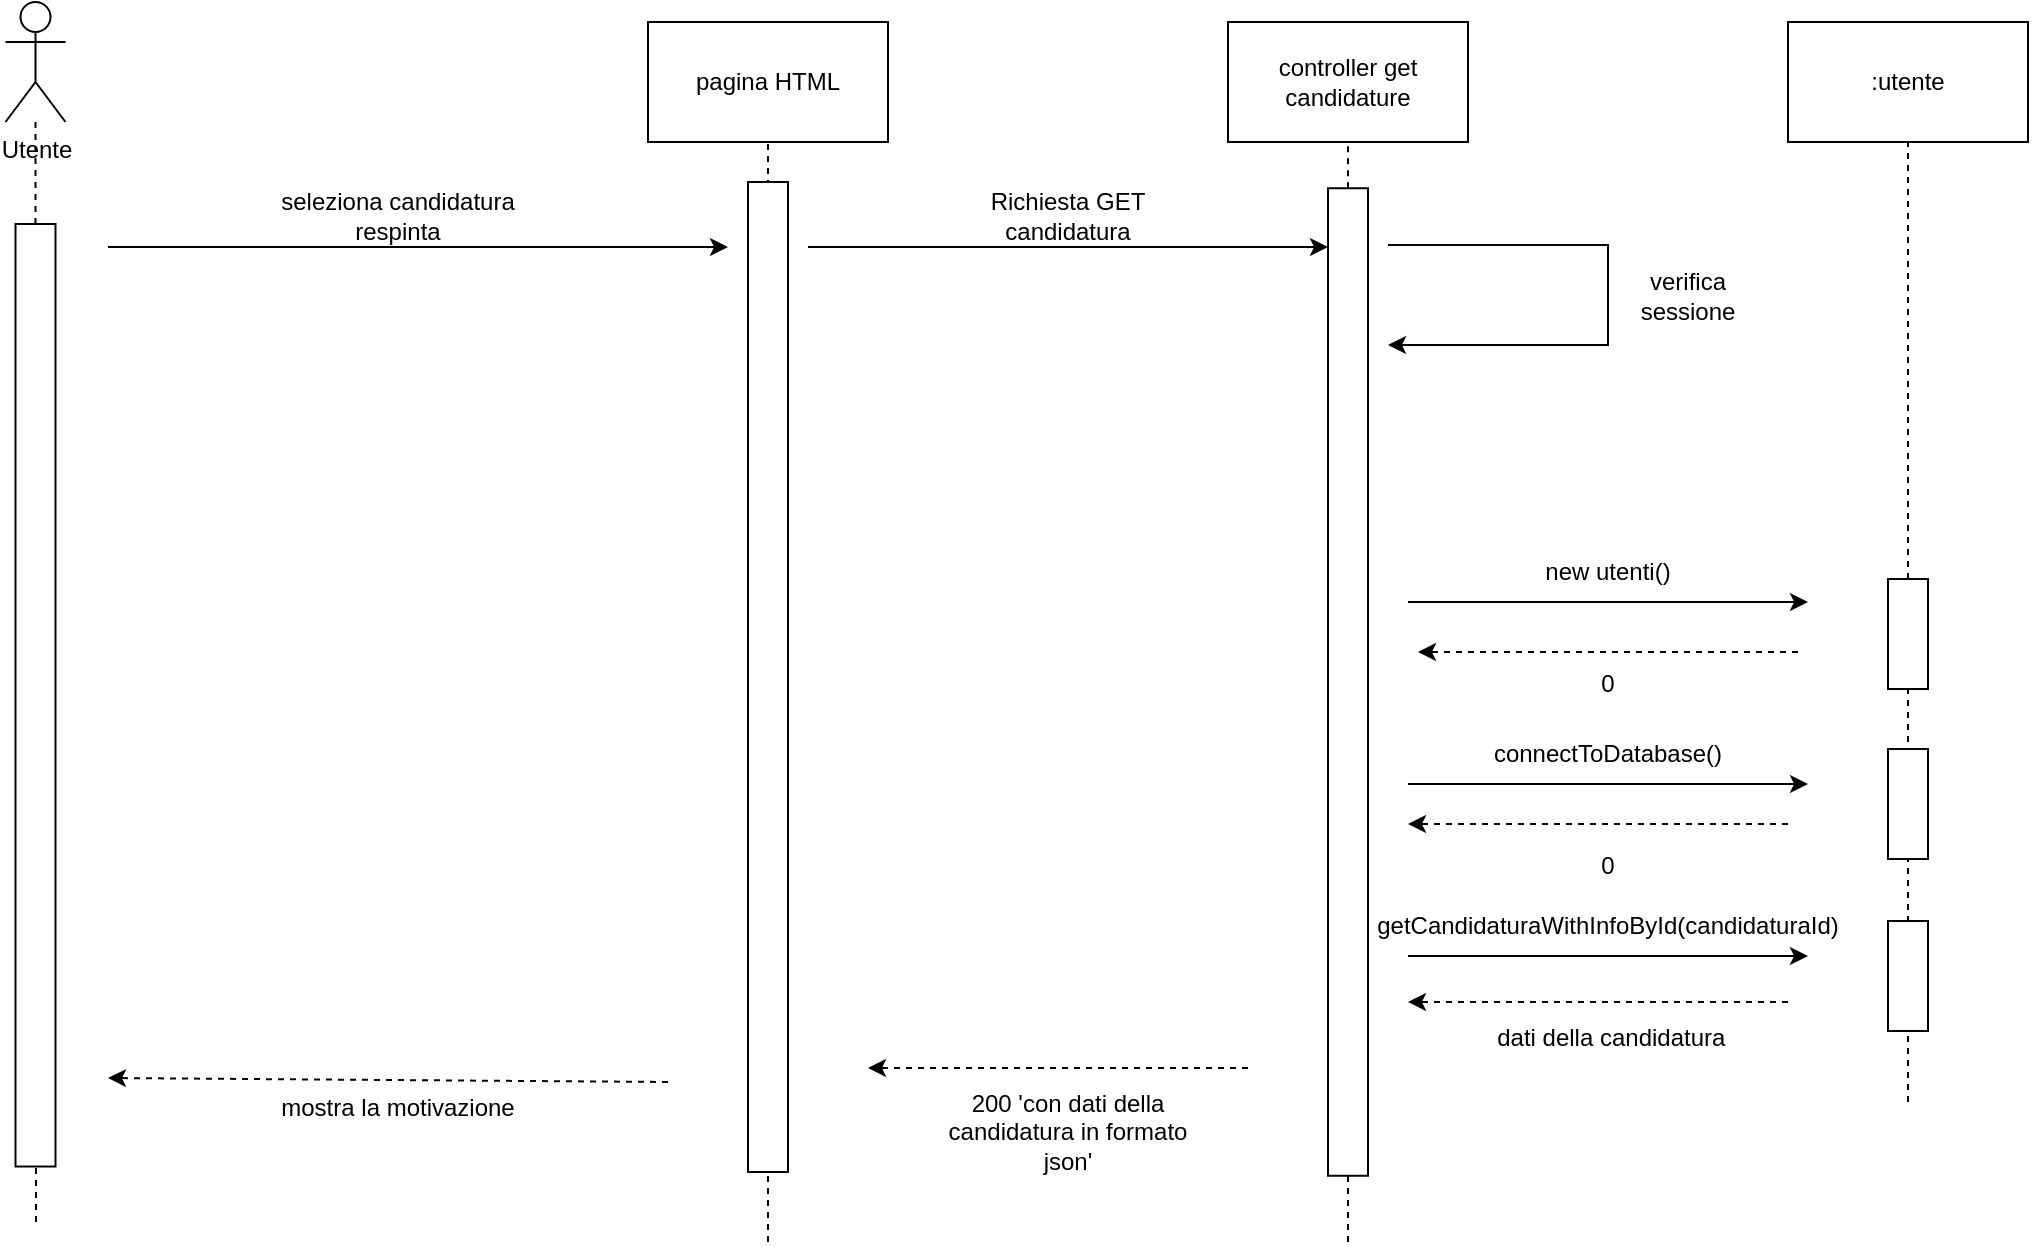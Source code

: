 <mxfile version="27.1.4">
  <diagram id="gwUhwwIQdEspnQJv_WbK" name="Pagina-1">
    <mxGraphModel dx="1699" dy="1652" grid="1" gridSize="10" guides="1" tooltips="1" connect="1" arrows="1" fold="1" page="1" pageScale="1" pageWidth="827" pageHeight="1169" math="0" shadow="0">
      <root>
        <mxCell id="0" />
        <mxCell id="1" parent="0" />
        <mxCell id="FgpJdpsvdST_ZWDqFQEa-1" value="Utente" style="shape=umlActor;verticalLabelPosition=bottom;verticalAlign=top;html=1;outlineConnect=0;" parent="1" vertex="1">
          <mxGeometry x="-351.25" y="-150" width="30" height="60" as="geometry" />
        </mxCell>
        <mxCell id="FgpJdpsvdST_ZWDqFQEa-4" value="" style="endArrow=none;dashed=1;html=1;rounded=0;" parent="1" source="WTWF-vKirUXl5wXtsg50-43" target="FgpJdpsvdST_ZWDqFQEa-1" edge="1">
          <mxGeometry width="50" height="50" relative="1" as="geometry">
            <mxPoint x="-336.25" y="611" as="sourcePoint" />
            <mxPoint x="-321.25" y="191" as="targetPoint" />
            <Array as="points" />
          </mxGeometry>
        </mxCell>
        <mxCell id="FgpJdpsvdST_ZWDqFQEa-5" value="controller get candidature" style="rounded=0;whiteSpace=wrap;html=1;" parent="1" vertex="1">
          <mxGeometry x="260" y="-140" width="120" height="60" as="geometry" />
        </mxCell>
        <mxCell id="FgpJdpsvdST_ZWDqFQEa-6" value="" style="endArrow=none;dashed=1;html=1;rounded=0;" parent="1" source="WTWF-vKirUXl5wXtsg50-3" target="FgpJdpsvdST_ZWDqFQEa-5" edge="1">
          <mxGeometry width="50" height="50" relative="1" as="geometry">
            <mxPoint x="320" y="630" as="sourcePoint" />
            <mxPoint x="319.5" y="80" as="targetPoint" />
          </mxGeometry>
        </mxCell>
        <mxCell id="FgpJdpsvdST_ZWDqFQEa-7" value=":utente" style="rounded=0;whiteSpace=wrap;html=1;" parent="1" vertex="1">
          <mxGeometry x="540" y="-140" width="120" height="60" as="geometry" />
        </mxCell>
        <mxCell id="FgpJdpsvdST_ZWDqFQEa-10" value="" style="endArrow=none;dashed=1;html=1;rounded=0;entryX=0.5;entryY=1;entryDx=0;entryDy=0;" parent="1" source="WTWF-vKirUXl5wXtsg50-8" target="FgpJdpsvdST_ZWDqFQEa-7" edge="1">
          <mxGeometry width="50" height="50" relative="1" as="geometry">
            <mxPoint x="599.5" y="320" as="sourcePoint" />
            <mxPoint x="599.5" y="70" as="targetPoint" />
          </mxGeometry>
        </mxCell>
        <mxCell id="WTWF-vKirUXl5wXtsg50-1" value="" style="endArrow=classic;html=1;rounded=0;" parent="1" edge="1">
          <mxGeometry width="50" height="50" relative="1" as="geometry">
            <mxPoint x="50" y="-27.5" as="sourcePoint" />
            <mxPoint x="310" y="-27.5" as="targetPoint" />
          </mxGeometry>
        </mxCell>
        <mxCell id="WTWF-vKirUXl5wXtsg50-2" value="Richiesta GET candidatura" style="text;html=1;align=center;verticalAlign=middle;whiteSpace=wrap;rounded=0;" parent="1" vertex="1">
          <mxGeometry x="110" y="-58.5" width="140" height="30" as="geometry" />
        </mxCell>
        <mxCell id="WTWF-vKirUXl5wXtsg50-4" value="" style="endArrow=classic;html=1;rounded=0;" parent="1" edge="1">
          <mxGeometry width="50" height="50" relative="1" as="geometry">
            <mxPoint x="350" y="150" as="sourcePoint" />
            <mxPoint x="550" y="150" as="targetPoint" />
          </mxGeometry>
        </mxCell>
        <mxCell id="WTWF-vKirUXl5wXtsg50-5" value="new utenti()" style="text;html=1;align=center;verticalAlign=middle;whiteSpace=wrap;rounded=0;" parent="1" vertex="1">
          <mxGeometry x="380" y="120" width="140" height="30" as="geometry" />
        </mxCell>
        <mxCell id="WTWF-vKirUXl5wXtsg50-7" value="0" style="text;html=1;align=center;verticalAlign=middle;whiteSpace=wrap;rounded=0;" parent="1" vertex="1">
          <mxGeometry x="380" y="176" width="140" height="30" as="geometry" />
        </mxCell>
        <mxCell id="WTWF-vKirUXl5wXtsg50-9" value="" style="endArrow=none;dashed=1;html=1;rounded=0;" parent="1" target="WTWF-vKirUXl5wXtsg50-8" edge="1">
          <mxGeometry width="50" height="50" relative="1" as="geometry">
            <mxPoint x="600" y="400" as="sourcePoint" />
            <mxPoint x="599.5" y="70" as="targetPoint" />
          </mxGeometry>
        </mxCell>
        <mxCell id="WTWF-vKirUXl5wXtsg50-8" value="" style="rounded=0;whiteSpace=wrap;html=1;rotation=90;" parent="1" vertex="1">
          <mxGeometry x="572.5" y="156" width="55" height="20" as="geometry" />
        </mxCell>
        <mxCell id="WTWF-vKirUXl5wXtsg50-12" value="" style="endArrow=classic;html=1;rounded=0;" parent="1" edge="1">
          <mxGeometry width="50" height="50" relative="1" as="geometry">
            <mxPoint x="350" y="241" as="sourcePoint" />
            <mxPoint x="550" y="241" as="targetPoint" />
          </mxGeometry>
        </mxCell>
        <mxCell id="WTWF-vKirUXl5wXtsg50-13" value="connectToDatabase()" style="text;html=1;align=center;verticalAlign=middle;whiteSpace=wrap;rounded=0;" parent="1" vertex="1">
          <mxGeometry x="380" y="211" width="140" height="30" as="geometry" />
        </mxCell>
        <mxCell id="WTWF-vKirUXl5wXtsg50-15" value="0" style="text;html=1;align=center;verticalAlign=middle;whiteSpace=wrap;rounded=0;" parent="1" vertex="1">
          <mxGeometry x="380" y="267" width="140" height="30" as="geometry" />
        </mxCell>
        <mxCell id="WTWF-vKirUXl5wXtsg50-16" value="" style="rounded=0;whiteSpace=wrap;html=1;rotation=90;" parent="1" vertex="1">
          <mxGeometry x="572.5" y="241" width="55" height="20" as="geometry" />
        </mxCell>
        <mxCell id="WTWF-vKirUXl5wXtsg50-17" value="" style="endArrow=classic;html=1;rounded=0;" parent="1" edge="1">
          <mxGeometry width="50" height="50" relative="1" as="geometry">
            <mxPoint x="350" y="327" as="sourcePoint" />
            <mxPoint x="550" y="327" as="targetPoint" />
          </mxGeometry>
        </mxCell>
        <mxCell id="WTWF-vKirUXl5wXtsg50-18" value="getCandidaturaWithInfoById(candidaturaId)" style="text;html=1;align=center;verticalAlign=middle;whiteSpace=wrap;rounded=0;" parent="1" vertex="1">
          <mxGeometry x="380" y="297" width="140" height="30" as="geometry" />
        </mxCell>
        <mxCell id="WTWF-vKirUXl5wXtsg50-20" value="&amp;nbsp;dati della candidatura" style="text;html=1;align=center;verticalAlign=middle;whiteSpace=wrap;rounded=0;" parent="1" vertex="1">
          <mxGeometry x="380" y="353" width="140" height="30" as="geometry" />
        </mxCell>
        <mxCell id="WTWF-vKirUXl5wXtsg50-21" value="" style="rounded=0;whiteSpace=wrap;html=1;rotation=90;" parent="1" vertex="1">
          <mxGeometry x="572.5" y="327" width="55" height="20" as="geometry" />
        </mxCell>
        <mxCell id="WTWF-vKirUXl5wXtsg50-36" value="pagina HTML" style="rounded=0;whiteSpace=wrap;html=1;" parent="1" vertex="1">
          <mxGeometry x="-30" y="-140" width="120" height="60" as="geometry" />
        </mxCell>
        <mxCell id="WTWF-vKirUXl5wXtsg50-37" value="" style="endArrow=none;dashed=1;html=1;rounded=0;entryX=0.5;entryY=1;entryDx=0;entryDy=0;" parent="1" target="WTWF-vKirUXl5wXtsg50-36" edge="1">
          <mxGeometry width="50" height="50" relative="1" as="geometry">
            <mxPoint x="30" y="470" as="sourcePoint" />
            <mxPoint x="29.5" y="80" as="targetPoint" />
          </mxGeometry>
        </mxCell>
        <mxCell id="WTWF-vKirUXl5wXtsg50-42" value="200 &#39;con dati della candidatura in formato json&#39;" style="text;html=1;align=center;verticalAlign=middle;whiteSpace=wrap;rounded=0;" parent="1" vertex="1">
          <mxGeometry x="115" y="400" width="130" height="30" as="geometry" />
        </mxCell>
        <mxCell id="WTWF-vKirUXl5wXtsg50-44" value="" style="endArrow=none;dashed=1;html=1;rounded=0;" parent="1" target="WTWF-vKirUXl5wXtsg50-43" edge="1">
          <mxGeometry width="50" height="50" relative="1" as="geometry">
            <mxPoint x="-336" y="460" as="sourcePoint" />
            <mxPoint x="-336.25" y="81" as="targetPoint" />
            <Array as="points">
              <mxPoint x="-336.25" y="151" />
            </Array>
          </mxGeometry>
        </mxCell>
        <mxCell id="WTWF-vKirUXl5wXtsg50-43" value="" style="rounded=0;whiteSpace=wrap;html=1;rotation=90;" parent="1" vertex="1">
          <mxGeometry x="-571.87" y="186.63" width="471.25" height="20" as="geometry" />
        </mxCell>
        <mxCell id="WTWF-vKirUXl5wXtsg50-48" value="" style="endArrow=classic;html=1;rounded=0;" parent="1" edge="1">
          <mxGeometry width="50" height="50" relative="1" as="geometry">
            <mxPoint x="-300" y="-27.5" as="sourcePoint" />
            <mxPoint x="10" y="-27.5" as="targetPoint" />
          </mxGeometry>
        </mxCell>
        <mxCell id="WTWF-vKirUXl5wXtsg50-49" value="seleziona candidatura respinta" style="text;html=1;align=center;verticalAlign=middle;whiteSpace=wrap;rounded=0;" parent="1" vertex="1">
          <mxGeometry x="-225" y="-58.5" width="140" height="30" as="geometry" />
        </mxCell>
        <mxCell id="WTWF-vKirUXl5wXtsg50-51" value="mostra la motivazione" style="text;html=1;align=center;verticalAlign=middle;whiteSpace=wrap;rounded=0;" parent="1" vertex="1">
          <mxGeometry x="-220" y="388" width="130" height="30" as="geometry" />
        </mxCell>
        <mxCell id="WTWF-vKirUXl5wXtsg50-57" value="" style="rounded=0;whiteSpace=wrap;html=1;rotation=90;" parent="1" vertex="1">
          <mxGeometry x="-217.5" y="177.5" width="495" height="20" as="geometry" />
        </mxCell>
        <mxCell id="WTWF-vKirUXl5wXtsg50-58" value="" style="endArrow=classic;html=1;rounded=0;" parent="1" edge="1">
          <mxGeometry width="50" height="50" relative="1" as="geometry">
            <mxPoint x="340" y="-28.5" as="sourcePoint" />
            <mxPoint x="340" y="21.5" as="targetPoint" />
            <Array as="points">
              <mxPoint x="450" y="-28.5" />
              <mxPoint x="450" y="-8.5" />
              <mxPoint x="450" y="21.5" />
            </Array>
          </mxGeometry>
        </mxCell>
        <mxCell id="WTWF-vKirUXl5wXtsg50-59" value="verifica sessione" style="text;html=1;align=center;verticalAlign=middle;whiteSpace=wrap;rounded=0;" parent="1" vertex="1">
          <mxGeometry x="450" y="-18.5" width="80" height="30" as="geometry" />
        </mxCell>
        <mxCell id="WTWF-vKirUXl5wXtsg50-60" value="" style="endArrow=none;dashed=1;html=1;rounded=0;" parent="1" target="WTWF-vKirUXl5wXtsg50-3" edge="1">
          <mxGeometry width="50" height="50" relative="1" as="geometry">
            <mxPoint x="320" y="470" as="sourcePoint" />
            <mxPoint x="320" y="-80" as="targetPoint" />
          </mxGeometry>
        </mxCell>
        <mxCell id="WTWF-vKirUXl5wXtsg50-3" value="" style="rounded=0;whiteSpace=wrap;html=1;rotation=90;" parent="1" vertex="1">
          <mxGeometry x="73.13" y="180" width="493.75" height="20" as="geometry" />
        </mxCell>
        <mxCell id="pAHMcb0cVysejQZaUoW7-1" value="" style="html=1;labelBackgroundColor=#ffffff;startArrow=none;startFill=0;startSize=6;endArrow=classic;endFill=1;endSize=6;jettySize=auto;orthogonalLoop=1;strokeWidth=1;dashed=1;fontSize=14;rounded=0;" edge="1" parent="1">
          <mxGeometry width="60" height="60" relative="1" as="geometry">
            <mxPoint x="540" y="350" as="sourcePoint" />
            <mxPoint x="350" y="350" as="targetPoint" />
          </mxGeometry>
        </mxCell>
        <mxCell id="pAHMcb0cVysejQZaUoW7-2" value="" style="html=1;labelBackgroundColor=#ffffff;startArrow=none;startFill=0;startSize=6;endArrow=classic;endFill=1;endSize=6;jettySize=auto;orthogonalLoop=1;strokeWidth=1;dashed=1;fontSize=14;rounded=0;" edge="1" parent="1">
          <mxGeometry width="60" height="60" relative="1" as="geometry">
            <mxPoint x="540" y="261" as="sourcePoint" />
            <mxPoint x="350" y="261" as="targetPoint" />
          </mxGeometry>
        </mxCell>
        <mxCell id="pAHMcb0cVysejQZaUoW7-3" value="" style="html=1;labelBackgroundColor=#ffffff;startArrow=none;startFill=0;startSize=6;endArrow=classic;endFill=1;endSize=6;jettySize=auto;orthogonalLoop=1;strokeWidth=1;dashed=1;fontSize=14;rounded=0;" edge="1" parent="1">
          <mxGeometry width="60" height="60" relative="1" as="geometry">
            <mxPoint x="545" y="175" as="sourcePoint" />
            <mxPoint x="355" y="175" as="targetPoint" />
          </mxGeometry>
        </mxCell>
        <mxCell id="pAHMcb0cVysejQZaUoW7-4" value="" style="html=1;labelBackgroundColor=#ffffff;startArrow=none;startFill=0;startSize=6;endArrow=classic;endFill=1;endSize=6;jettySize=auto;orthogonalLoop=1;strokeWidth=1;dashed=1;fontSize=14;rounded=0;" edge="1" parent="1">
          <mxGeometry width="60" height="60" relative="1" as="geometry">
            <mxPoint x="270" y="383" as="sourcePoint" />
            <mxPoint x="80" y="383" as="targetPoint" />
          </mxGeometry>
        </mxCell>
        <mxCell id="pAHMcb0cVysejQZaUoW7-5" value="" style="html=1;labelBackgroundColor=#ffffff;startArrow=none;startFill=0;startSize=6;endArrow=classic;endFill=1;endSize=6;jettySize=auto;orthogonalLoop=1;strokeWidth=1;dashed=1;fontSize=14;rounded=0;" edge="1" parent="1">
          <mxGeometry width="60" height="60" relative="1" as="geometry">
            <mxPoint x="-20" y="390" as="sourcePoint" />
            <mxPoint x="-300" y="388" as="targetPoint" />
          </mxGeometry>
        </mxCell>
      </root>
    </mxGraphModel>
  </diagram>
</mxfile>
